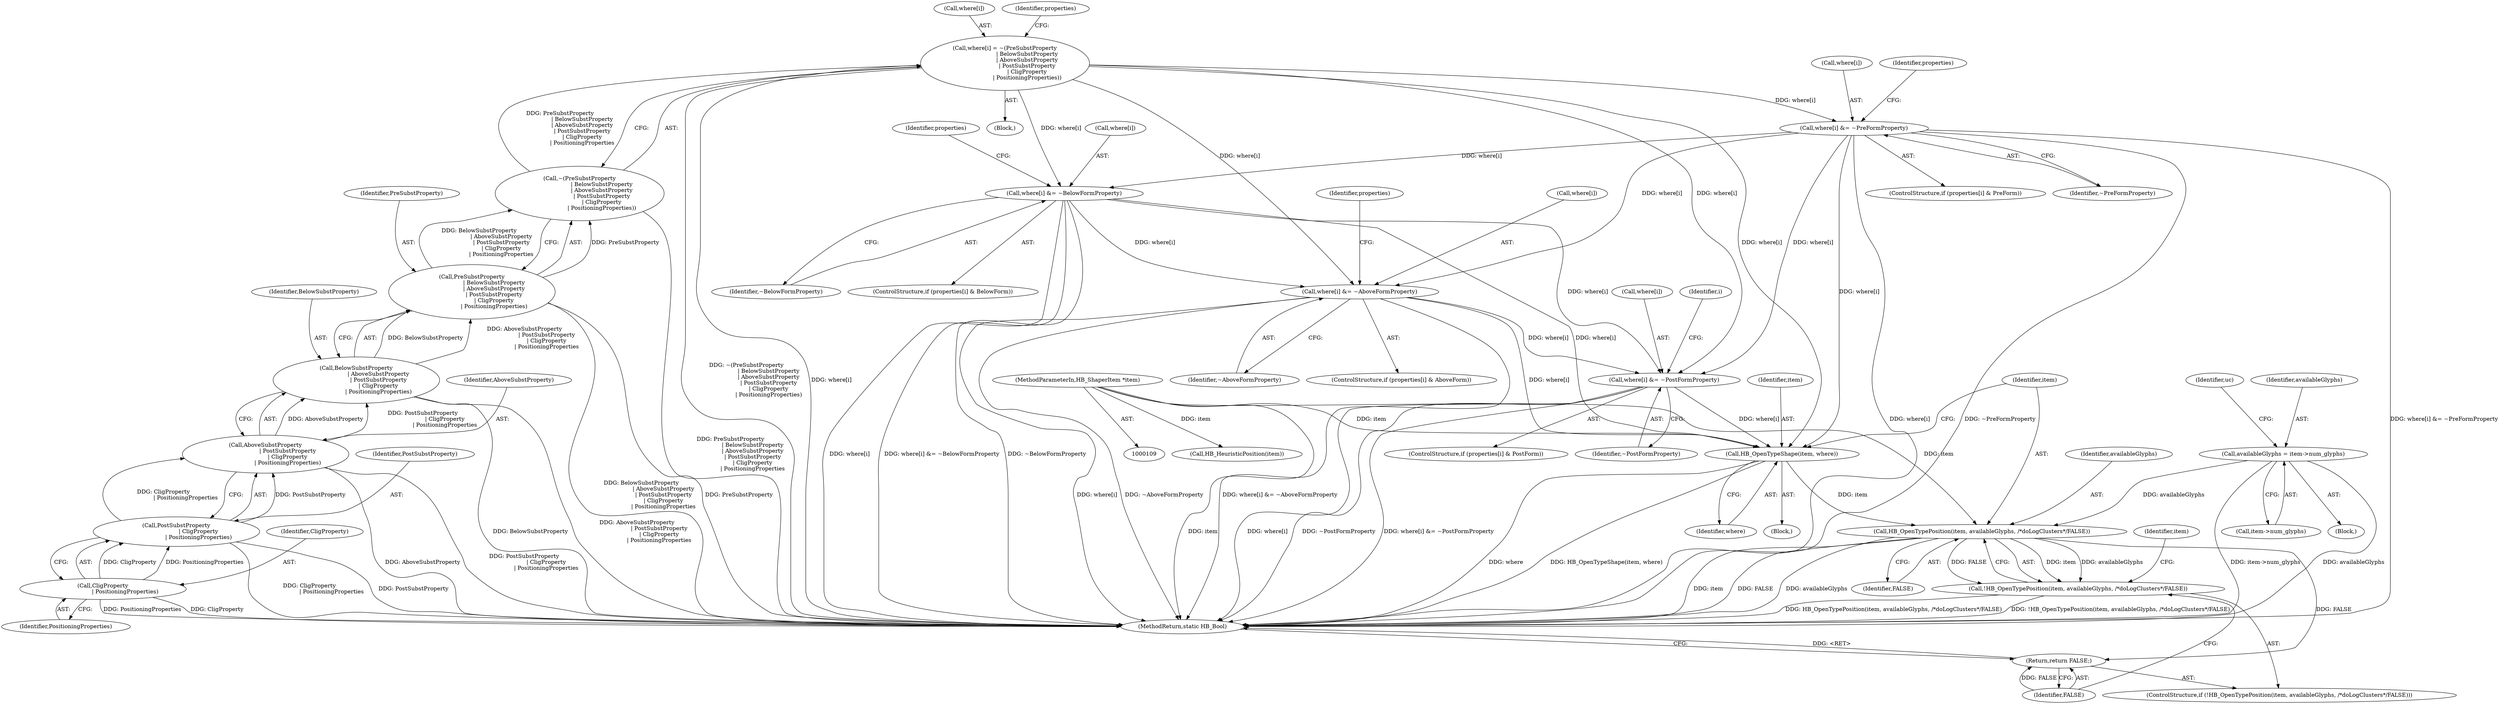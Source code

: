 digraph "0_Chrome_2953a669ec0a32a25c6250d34bf895ec0eb63d27@pointer" {
"1000766" [label="(Call,HB_OpenTypePosition(item, availableGlyphs, /*doLogClusters*/FALSE))"];
"1000761" [label="(Call,HB_OpenTypeShape(item, where))"];
"1000111" [label="(MethodParameterIn,HB_ShaperItem *item)"];
"1000723" [label="(Call,where[i] &= ~PreFormProperty)"];
"1000701" [label="(Call,where[i] = ~(PreSubstProperty\n                         | BelowSubstProperty\n                         | AboveSubstProperty\n                         | PostSubstProperty\n                         | CligProperty\n                         | PositioningProperties))"];
"1000705" [label="(Call,~(PreSubstProperty\n                         | BelowSubstProperty\n                         | AboveSubstProperty\n                         | PostSubstProperty\n                         | CligProperty\n                         | PositioningProperties))"];
"1000706" [label="(Call,PreSubstProperty\n                         | BelowSubstProperty\n                         | AboveSubstProperty\n                         | PostSubstProperty\n                         | CligProperty\n                         | PositioningProperties)"];
"1000708" [label="(Call,BelowSubstProperty\n                         | AboveSubstProperty\n                         | PostSubstProperty\n                         | CligProperty\n                         | PositioningProperties)"];
"1000710" [label="(Call,AboveSubstProperty\n                         | PostSubstProperty\n                         | CligProperty\n                         | PositioningProperties)"];
"1000712" [label="(Call,PostSubstProperty\n                         | CligProperty\n                         | PositioningProperties)"];
"1000714" [label="(Call,CligProperty\n                         | PositioningProperties)"];
"1000756" [label="(Call,where[i] &= ~PostFormProperty)"];
"1000734" [label="(Call,where[i] &= ~BelowFormProperty)"];
"1000745" [label="(Call,where[i] &= ~AboveFormProperty)"];
"1000115" [label="(Call,availableGlyphs = item->num_glyphs)"];
"1000765" [label="(Call,!HB_OpenTypePosition(item, availableGlyphs, /*doLogClusters*/FALSE))"];
"1000770" [label="(Return,return FALSE;)"];
"1000714" [label="(Call,CligProperty\n                         | PositioningProperties)"];
"1000734" [label="(Call,where[i] &= ~BelowFormProperty)"];
"1000750" [label="(ControlStructure,if (properties[i] & PostForm))"];
"1000717" [label="(ControlStructure,if (properties[i] & PreForm))"];
"1000711" [label="(Identifier,AboveSubstProperty)"];
"1000771" [label="(Identifier,FALSE)"];
"1000766" [label="(Call,HB_OpenTypePosition(item, availableGlyphs, /*doLogClusters*/FALSE))"];
"1000710" [label="(Call,AboveSubstProperty\n                         | PostSubstProperty\n                         | CligProperty\n                         | PositioningProperties)"];
"1000763" [label="(Identifier,where)"];
"1000739" [label="(ControlStructure,if (properties[i] & AboveForm))"];
"1000122" [label="(Identifier,uc)"];
"1000749" [label="(Identifier,~AboveFormProperty)"];
"1000738" [label="(Identifier,~BelowFormProperty)"];
"1000700" [label="(Block,)"];
"1000767" [label="(Identifier,item)"];
"1000727" [label="(Identifier,~PreFormProperty)"];
"1000760" [label="(Identifier,~PostFormProperty)"];
"1000761" [label="(Call,HB_OpenTypeShape(item, where))"];
"1000769" [label="(Identifier,FALSE)"];
"1000111" [label="(MethodParameterIn,HB_ShaperItem *item)"];
"1000701" [label="(Call,where[i] = ~(PreSubstProperty\n                         | BelowSubstProperty\n                         | AboveSubstProperty\n                         | PostSubstProperty\n                         | CligProperty\n                         | PositioningProperties))"];
"1000117" [label="(Call,item->num_glyphs)"];
"1000742" [label="(Identifier,properties)"];
"1000712" [label="(Call,PostSubstProperty\n                         | CligProperty\n                         | PositioningProperties)"];
"1000113" [label="(Block,)"];
"1000716" [label="(Identifier,PositioningProperties)"];
"1000735" [label="(Call,where[i])"];
"1000765" [label="(Call,!HB_OpenTypePosition(item, availableGlyphs, /*doLogClusters*/FALSE))"];
"1000724" [label="(Call,where[i])"];
"1000776" [label="(Call,HB_HeuristicPosition(item))"];
"1000707" [label="(Identifier,PreSubstProperty)"];
"1000782" [label="(Identifier,item)"];
"1000706" [label="(Call,PreSubstProperty\n                         | BelowSubstProperty\n                         | AboveSubstProperty\n                         | PostSubstProperty\n                         | CligProperty\n                         | PositioningProperties)"];
"1000699" [label="(Identifier,i)"];
"1000764" [label="(ControlStructure,if (!HB_OpenTypePosition(item, availableGlyphs, /*doLogClusters*/FALSE)))"];
"1000753" [label="(Identifier,properties)"];
"1000713" [label="(Identifier,PostSubstProperty)"];
"1000116" [label="(Identifier,availableGlyphs)"];
"1000723" [label="(Call,where[i] &= ~PreFormProperty)"];
"1000762" [label="(Identifier,item)"];
"1000115" [label="(Call,availableGlyphs = item->num_glyphs)"];
"1000702" [label="(Call,where[i])"];
"1000757" [label="(Call,where[i])"];
"1000746" [label="(Call,where[i])"];
"1000689" [label="(Block,)"];
"1000715" [label="(Identifier,CligProperty)"];
"1000768" [label="(Identifier,availableGlyphs)"];
"1000745" [label="(Call,where[i] &= ~AboveFormProperty)"];
"1000705" [label="(Call,~(PreSubstProperty\n                         | BelowSubstProperty\n                         | AboveSubstProperty\n                         | PostSubstProperty\n                         | CligProperty\n                         | PositioningProperties))"];
"1000731" [label="(Identifier,properties)"];
"1000708" [label="(Call,BelowSubstProperty\n                         | AboveSubstProperty\n                         | PostSubstProperty\n                         | CligProperty\n                         | PositioningProperties)"];
"1000709" [label="(Identifier,BelowSubstProperty)"];
"1000728" [label="(ControlStructure,if (properties[i] & BelowForm))"];
"1000770" [label="(Return,return FALSE;)"];
"1000756" [label="(Call,where[i] &= ~PostFormProperty)"];
"1000789" [label="(MethodReturn,static HB_Bool)"];
"1000720" [label="(Identifier,properties)"];
"1000766" -> "1000765"  [label="AST: "];
"1000766" -> "1000769"  [label="CFG: "];
"1000767" -> "1000766"  [label="AST: "];
"1000768" -> "1000766"  [label="AST: "];
"1000769" -> "1000766"  [label="AST: "];
"1000765" -> "1000766"  [label="CFG: "];
"1000766" -> "1000789"  [label="DDG: item"];
"1000766" -> "1000789"  [label="DDG: FALSE"];
"1000766" -> "1000789"  [label="DDG: availableGlyphs"];
"1000766" -> "1000765"  [label="DDG: item"];
"1000766" -> "1000765"  [label="DDG: availableGlyphs"];
"1000766" -> "1000765"  [label="DDG: FALSE"];
"1000761" -> "1000766"  [label="DDG: item"];
"1000111" -> "1000766"  [label="DDG: item"];
"1000115" -> "1000766"  [label="DDG: availableGlyphs"];
"1000766" -> "1000770"  [label="DDG: FALSE"];
"1000761" -> "1000689"  [label="AST: "];
"1000761" -> "1000763"  [label="CFG: "];
"1000762" -> "1000761"  [label="AST: "];
"1000763" -> "1000761"  [label="AST: "];
"1000767" -> "1000761"  [label="CFG: "];
"1000761" -> "1000789"  [label="DDG: where"];
"1000761" -> "1000789"  [label="DDG: HB_OpenTypeShape(item, where)"];
"1000111" -> "1000761"  [label="DDG: item"];
"1000723" -> "1000761"  [label="DDG: where[i]"];
"1000756" -> "1000761"  [label="DDG: where[i]"];
"1000734" -> "1000761"  [label="DDG: where[i]"];
"1000745" -> "1000761"  [label="DDG: where[i]"];
"1000701" -> "1000761"  [label="DDG: where[i]"];
"1000111" -> "1000109"  [label="AST: "];
"1000111" -> "1000789"  [label="DDG: item"];
"1000111" -> "1000776"  [label="DDG: item"];
"1000723" -> "1000717"  [label="AST: "];
"1000723" -> "1000727"  [label="CFG: "];
"1000724" -> "1000723"  [label="AST: "];
"1000727" -> "1000723"  [label="AST: "];
"1000731" -> "1000723"  [label="CFG: "];
"1000723" -> "1000789"  [label="DDG: where[i]"];
"1000723" -> "1000789"  [label="DDG: ~PreFormProperty"];
"1000723" -> "1000789"  [label="DDG: where[i] &= ~PreFormProperty"];
"1000701" -> "1000723"  [label="DDG: where[i]"];
"1000723" -> "1000734"  [label="DDG: where[i]"];
"1000723" -> "1000745"  [label="DDG: where[i]"];
"1000723" -> "1000756"  [label="DDG: where[i]"];
"1000701" -> "1000700"  [label="AST: "];
"1000701" -> "1000705"  [label="CFG: "];
"1000702" -> "1000701"  [label="AST: "];
"1000705" -> "1000701"  [label="AST: "];
"1000720" -> "1000701"  [label="CFG: "];
"1000701" -> "1000789"  [label="DDG: ~(PreSubstProperty\n                         | BelowSubstProperty\n                         | AboveSubstProperty\n                         | PostSubstProperty\n                         | CligProperty\n                         | PositioningProperties)"];
"1000701" -> "1000789"  [label="DDG: where[i]"];
"1000705" -> "1000701"  [label="DDG: PreSubstProperty\n                         | BelowSubstProperty\n                         | AboveSubstProperty\n                         | PostSubstProperty\n                         | CligProperty\n                         | PositioningProperties"];
"1000701" -> "1000734"  [label="DDG: where[i]"];
"1000701" -> "1000745"  [label="DDG: where[i]"];
"1000701" -> "1000756"  [label="DDG: where[i]"];
"1000705" -> "1000706"  [label="CFG: "];
"1000706" -> "1000705"  [label="AST: "];
"1000705" -> "1000789"  [label="DDG: PreSubstProperty\n                         | BelowSubstProperty\n                         | AboveSubstProperty\n                         | PostSubstProperty\n                         | CligProperty\n                         | PositioningProperties"];
"1000706" -> "1000705"  [label="DDG: PreSubstProperty"];
"1000706" -> "1000705"  [label="DDG: BelowSubstProperty\n                         | AboveSubstProperty\n                         | PostSubstProperty\n                         | CligProperty\n                         | PositioningProperties"];
"1000706" -> "1000708"  [label="CFG: "];
"1000707" -> "1000706"  [label="AST: "];
"1000708" -> "1000706"  [label="AST: "];
"1000706" -> "1000789"  [label="DDG: BelowSubstProperty\n                         | AboveSubstProperty\n                         | PostSubstProperty\n                         | CligProperty\n                         | PositioningProperties"];
"1000706" -> "1000789"  [label="DDG: PreSubstProperty"];
"1000708" -> "1000706"  [label="DDG: BelowSubstProperty"];
"1000708" -> "1000706"  [label="DDG: AboveSubstProperty\n                         | PostSubstProperty\n                         | CligProperty\n                         | PositioningProperties"];
"1000708" -> "1000710"  [label="CFG: "];
"1000709" -> "1000708"  [label="AST: "];
"1000710" -> "1000708"  [label="AST: "];
"1000708" -> "1000789"  [label="DDG: BelowSubstProperty"];
"1000708" -> "1000789"  [label="DDG: AboveSubstProperty\n                         | PostSubstProperty\n                         | CligProperty\n                         | PositioningProperties"];
"1000710" -> "1000708"  [label="DDG: AboveSubstProperty"];
"1000710" -> "1000708"  [label="DDG: PostSubstProperty\n                         | CligProperty\n                         | PositioningProperties"];
"1000710" -> "1000712"  [label="CFG: "];
"1000711" -> "1000710"  [label="AST: "];
"1000712" -> "1000710"  [label="AST: "];
"1000710" -> "1000789"  [label="DDG: AboveSubstProperty"];
"1000710" -> "1000789"  [label="DDG: PostSubstProperty\n                         | CligProperty\n                         | PositioningProperties"];
"1000712" -> "1000710"  [label="DDG: PostSubstProperty"];
"1000712" -> "1000710"  [label="DDG: CligProperty\n                         | PositioningProperties"];
"1000712" -> "1000714"  [label="CFG: "];
"1000713" -> "1000712"  [label="AST: "];
"1000714" -> "1000712"  [label="AST: "];
"1000712" -> "1000789"  [label="DDG: CligProperty\n                         | PositioningProperties"];
"1000712" -> "1000789"  [label="DDG: PostSubstProperty"];
"1000714" -> "1000712"  [label="DDG: CligProperty"];
"1000714" -> "1000712"  [label="DDG: PositioningProperties"];
"1000714" -> "1000716"  [label="CFG: "];
"1000715" -> "1000714"  [label="AST: "];
"1000716" -> "1000714"  [label="AST: "];
"1000714" -> "1000789"  [label="DDG: PositioningProperties"];
"1000714" -> "1000789"  [label="DDG: CligProperty"];
"1000756" -> "1000750"  [label="AST: "];
"1000756" -> "1000760"  [label="CFG: "];
"1000757" -> "1000756"  [label="AST: "];
"1000760" -> "1000756"  [label="AST: "];
"1000699" -> "1000756"  [label="CFG: "];
"1000756" -> "1000789"  [label="DDG: where[i]"];
"1000756" -> "1000789"  [label="DDG: ~PostFormProperty"];
"1000756" -> "1000789"  [label="DDG: where[i] &= ~PostFormProperty"];
"1000734" -> "1000756"  [label="DDG: where[i]"];
"1000745" -> "1000756"  [label="DDG: where[i]"];
"1000734" -> "1000728"  [label="AST: "];
"1000734" -> "1000738"  [label="CFG: "];
"1000735" -> "1000734"  [label="AST: "];
"1000738" -> "1000734"  [label="AST: "];
"1000742" -> "1000734"  [label="CFG: "];
"1000734" -> "1000789"  [label="DDG: where[i]"];
"1000734" -> "1000789"  [label="DDG: where[i] &= ~BelowFormProperty"];
"1000734" -> "1000789"  [label="DDG: ~BelowFormProperty"];
"1000734" -> "1000745"  [label="DDG: where[i]"];
"1000745" -> "1000739"  [label="AST: "];
"1000745" -> "1000749"  [label="CFG: "];
"1000746" -> "1000745"  [label="AST: "];
"1000749" -> "1000745"  [label="AST: "];
"1000753" -> "1000745"  [label="CFG: "];
"1000745" -> "1000789"  [label="DDG: where[i] &= ~AboveFormProperty"];
"1000745" -> "1000789"  [label="DDG: where[i]"];
"1000745" -> "1000789"  [label="DDG: ~AboveFormProperty"];
"1000115" -> "1000113"  [label="AST: "];
"1000115" -> "1000117"  [label="CFG: "];
"1000116" -> "1000115"  [label="AST: "];
"1000117" -> "1000115"  [label="AST: "];
"1000122" -> "1000115"  [label="CFG: "];
"1000115" -> "1000789"  [label="DDG: item->num_glyphs"];
"1000115" -> "1000789"  [label="DDG: availableGlyphs"];
"1000765" -> "1000764"  [label="AST: "];
"1000771" -> "1000765"  [label="CFG: "];
"1000782" -> "1000765"  [label="CFG: "];
"1000765" -> "1000789"  [label="DDG: HB_OpenTypePosition(item, availableGlyphs, /*doLogClusters*/FALSE)"];
"1000765" -> "1000789"  [label="DDG: !HB_OpenTypePosition(item, availableGlyphs, /*doLogClusters*/FALSE)"];
"1000770" -> "1000764"  [label="AST: "];
"1000770" -> "1000771"  [label="CFG: "];
"1000771" -> "1000770"  [label="AST: "];
"1000789" -> "1000770"  [label="CFG: "];
"1000770" -> "1000789"  [label="DDG: <RET>"];
"1000771" -> "1000770"  [label="DDG: FALSE"];
}
